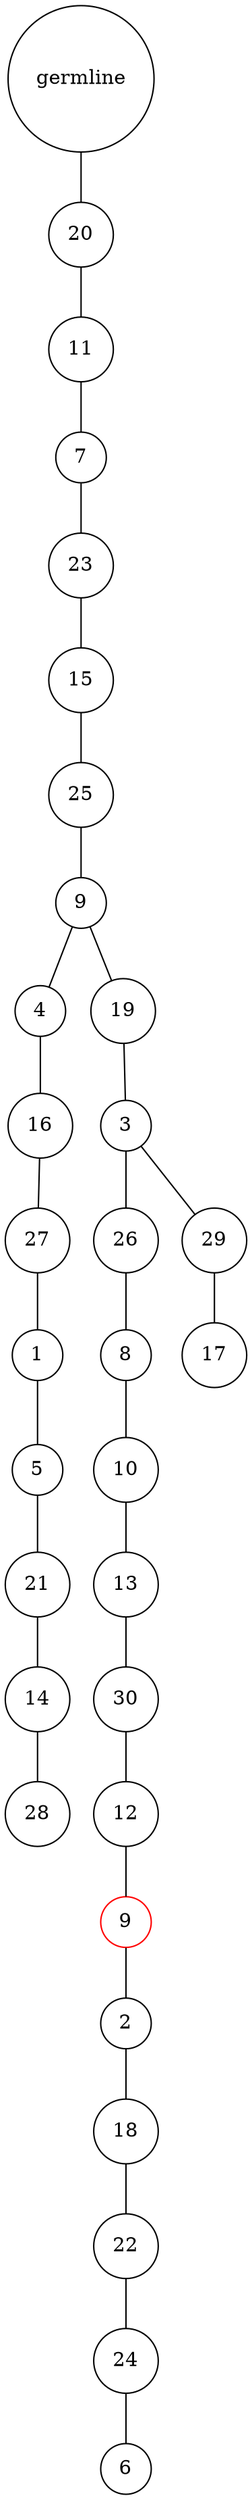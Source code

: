 graph {
	rankdir=UD;
	splines=line;
	node [shape=circle]
	"0x7f9f20fa6b20" [label="germline"];
	"0x7f9f20fa6b50" [label="20"];
	"0x7f9f20fa6b20" -- "0x7f9f20fa6b50" ;
	"0x7f9f20fa6b80" [label="11"];
	"0x7f9f20fa6b50" -- "0x7f9f20fa6b80" ;
	"0x7f9f20fa6bb0" [label="7"];
	"0x7f9f20fa6b80" -- "0x7f9f20fa6bb0" ;
	"0x7f9f20fa6be0" [label="23"];
	"0x7f9f20fa6bb0" -- "0x7f9f20fa6be0" ;
	"0x7f9f20fa6c10" [label="15"];
	"0x7f9f20fa6be0" -- "0x7f9f20fa6c10" ;
	"0x7f9f20fa6c40" [label="25"];
	"0x7f9f20fa6c10" -- "0x7f9f20fa6c40" ;
	"0x7f9f20fa6c70" [label="9"];
	"0x7f9f20fa6c40" -- "0x7f9f20fa6c70" ;
	"0x7f9f20fa6ca0" [label="4"];
	"0x7f9f20fa6c70" -- "0x7f9f20fa6ca0" ;
	"0x7f9f20fa6cd0" [label="16"];
	"0x7f9f20fa6ca0" -- "0x7f9f20fa6cd0" ;
	"0x7f9f20fa6d00" [label="27"];
	"0x7f9f20fa6cd0" -- "0x7f9f20fa6d00" ;
	"0x7f9f20fa6d30" [label="1"];
	"0x7f9f20fa6d00" -- "0x7f9f20fa6d30" ;
	"0x7f9f20fa6d60" [label="5"];
	"0x7f9f20fa6d30" -- "0x7f9f20fa6d60" ;
	"0x7f9f20fa6d90" [label="21"];
	"0x7f9f20fa6d60" -- "0x7f9f20fa6d90" ;
	"0x7f9f20fa6dc0" [label="14"];
	"0x7f9f20fa6d90" -- "0x7f9f20fa6dc0" ;
	"0x7f9f20fa6df0" [label="28"];
	"0x7f9f20fa6dc0" -- "0x7f9f20fa6df0" ;
	"0x7f9f20fa6e20" [label="19"];
	"0x7f9f20fa6c70" -- "0x7f9f20fa6e20" ;
	"0x7f9f20fa6e50" [label="3"];
	"0x7f9f20fa6e20" -- "0x7f9f20fa6e50" ;
	"0x7f9f20fa6e80" [label="26"];
	"0x7f9f20fa6e50" -- "0x7f9f20fa6e80" ;
	"0x7f9f20fa6eb0" [label="8"];
	"0x7f9f20fa6e80" -- "0x7f9f20fa6eb0" ;
	"0x7f9f20fa6ee0" [label="10"];
	"0x7f9f20fa6eb0" -- "0x7f9f20fa6ee0" ;
	"0x7f9f20fa6f10" [label="13"];
	"0x7f9f20fa6ee0" -- "0x7f9f20fa6f10" ;
	"0x7f9f20fa6f40" [label="30"];
	"0x7f9f20fa6f10" -- "0x7f9f20fa6f40" ;
	"0x7f9f20fa6f70" [label="12"];
	"0x7f9f20fa6f40" -- "0x7f9f20fa6f70" ;
	"0x7f9f20fa6fa0" [label="9",color="red"];
	"0x7f9f20fa6f70" -- "0x7f9f20fa6fa0" ;
	"0x7f9f20fa6fd0" [label="2"];
	"0x7f9f20fa6fa0" -- "0x7f9f20fa6fd0" ;
	"0x7f9f20f33040" [label="18"];
	"0x7f9f20fa6fd0" -- "0x7f9f20f33040" ;
	"0x7f9f20f33070" [label="22"];
	"0x7f9f20f33040" -- "0x7f9f20f33070" ;
	"0x7f9f20f330a0" [label="24"];
	"0x7f9f20f33070" -- "0x7f9f20f330a0" ;
	"0x7f9f20f330d0" [label="6"];
	"0x7f9f20f330a0" -- "0x7f9f20f330d0" ;
	"0x7f9f20f33100" [label="29"];
	"0x7f9f20fa6e50" -- "0x7f9f20f33100" ;
	"0x7f9f20f33130" [label="17"];
	"0x7f9f20f33100" -- "0x7f9f20f33130" ;
}
